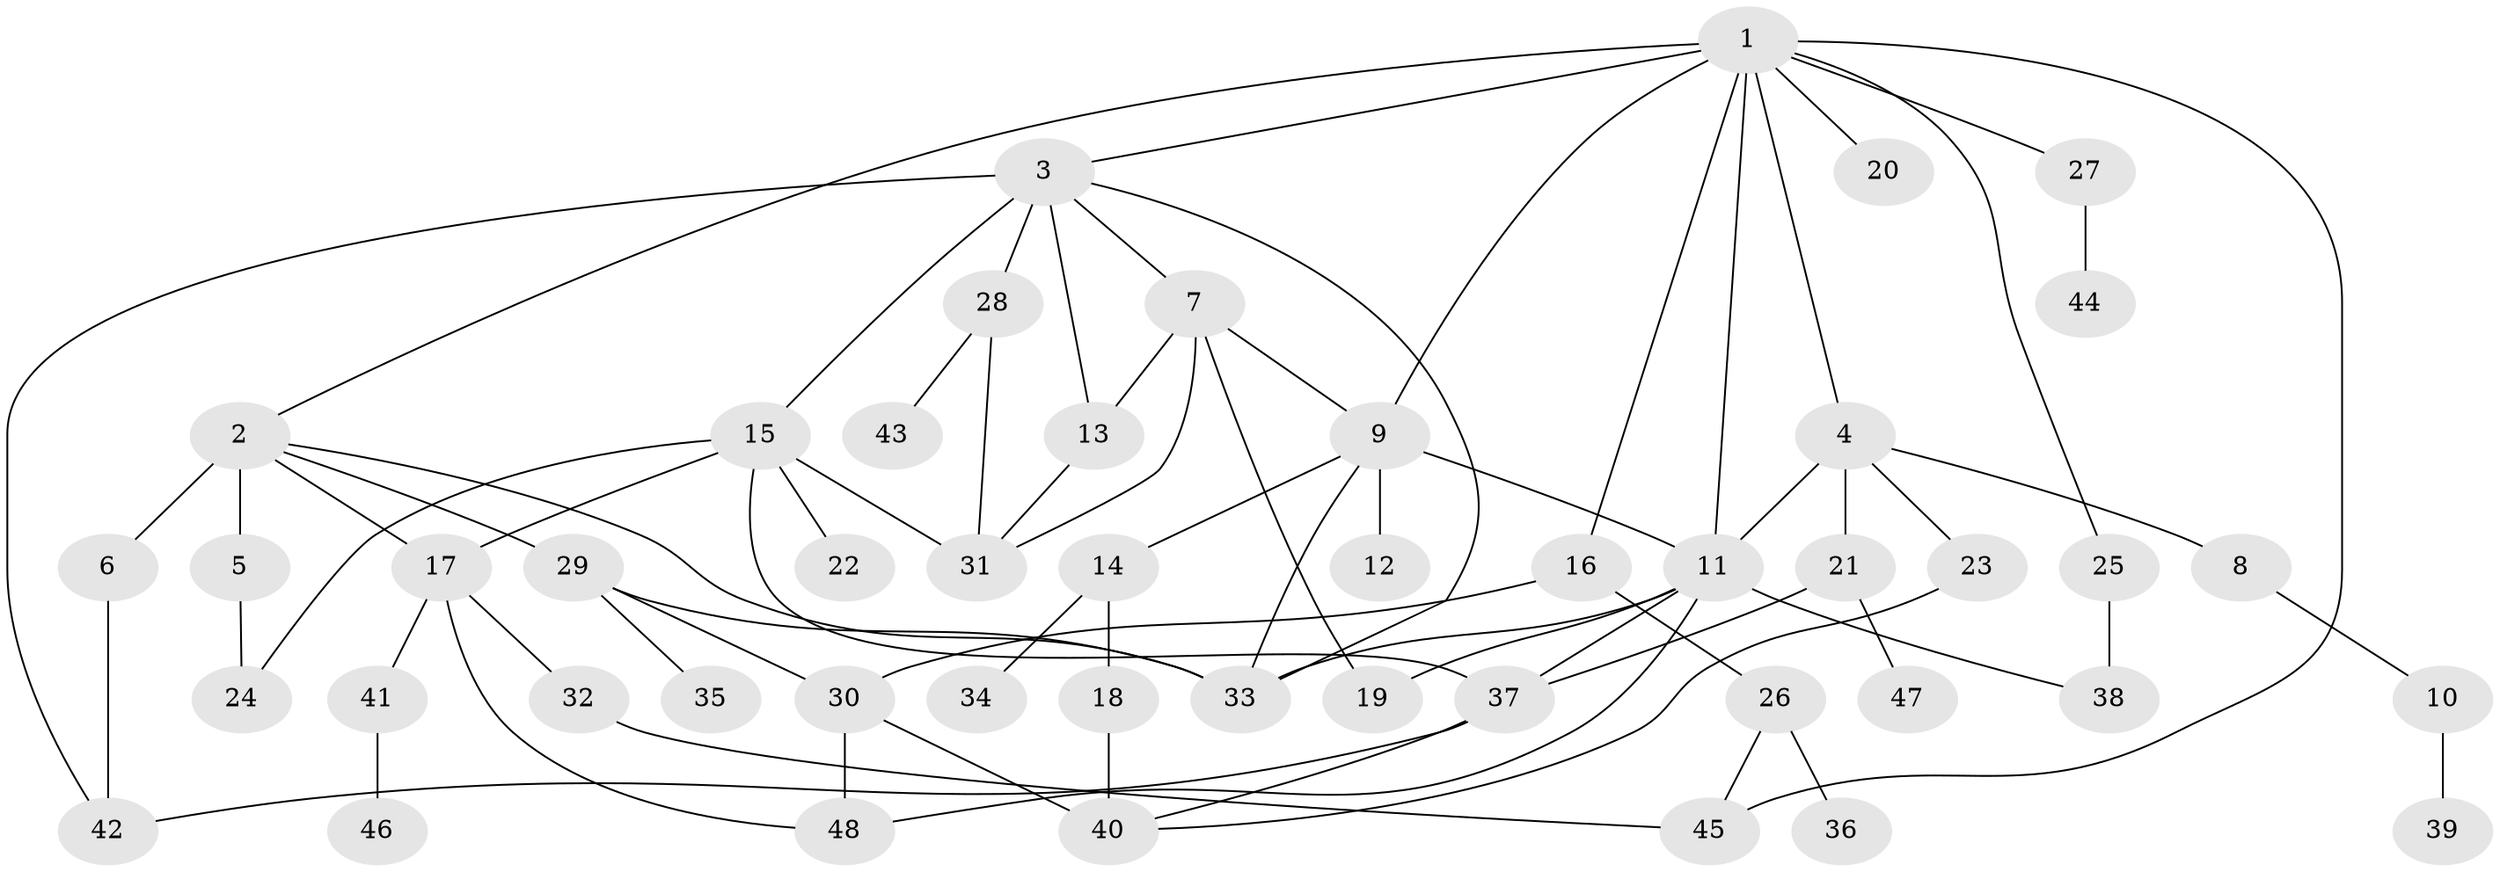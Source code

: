 // original degree distribution, {8: 0.021052631578947368, 4: 0.11578947368421053, 6: 0.031578947368421054, 5: 0.06315789473684211, 3: 0.2, 7: 0.010526315789473684, 1: 0.29473684210526313, 2: 0.2631578947368421}
// Generated by graph-tools (version 1.1) at 2025/34/03/09/25 02:34:15]
// undirected, 48 vertices, 74 edges
graph export_dot {
graph [start="1"]
  node [color=gray90,style=filled];
  1;
  2;
  3;
  4;
  5;
  6;
  7;
  8;
  9;
  10;
  11;
  12;
  13;
  14;
  15;
  16;
  17;
  18;
  19;
  20;
  21;
  22;
  23;
  24;
  25;
  26;
  27;
  28;
  29;
  30;
  31;
  32;
  33;
  34;
  35;
  36;
  37;
  38;
  39;
  40;
  41;
  42;
  43;
  44;
  45;
  46;
  47;
  48;
  1 -- 2 [weight=1.0];
  1 -- 3 [weight=1.0];
  1 -- 4 [weight=1.0];
  1 -- 9 [weight=1.0];
  1 -- 11 [weight=2.0];
  1 -- 16 [weight=1.0];
  1 -- 20 [weight=2.0];
  1 -- 25 [weight=1.0];
  1 -- 27 [weight=1.0];
  1 -- 45 [weight=1.0];
  2 -- 5 [weight=3.0];
  2 -- 6 [weight=1.0];
  2 -- 17 [weight=1.0];
  2 -- 29 [weight=1.0];
  2 -- 33 [weight=1.0];
  3 -- 7 [weight=1.0];
  3 -- 13 [weight=1.0];
  3 -- 15 [weight=1.0];
  3 -- 28 [weight=2.0];
  3 -- 33 [weight=1.0];
  3 -- 42 [weight=1.0];
  4 -- 8 [weight=1.0];
  4 -- 11 [weight=1.0];
  4 -- 21 [weight=1.0];
  4 -- 23 [weight=1.0];
  5 -- 24 [weight=1.0];
  6 -- 42 [weight=1.0];
  7 -- 9 [weight=1.0];
  7 -- 13 [weight=2.0];
  7 -- 19 [weight=1.0];
  7 -- 31 [weight=1.0];
  8 -- 10 [weight=1.0];
  9 -- 11 [weight=1.0];
  9 -- 12 [weight=1.0];
  9 -- 14 [weight=1.0];
  9 -- 33 [weight=2.0];
  10 -- 39 [weight=1.0];
  11 -- 19 [weight=2.0];
  11 -- 33 [weight=1.0];
  11 -- 37 [weight=1.0];
  11 -- 38 [weight=1.0];
  11 -- 48 [weight=1.0];
  13 -- 31 [weight=1.0];
  14 -- 18 [weight=1.0];
  14 -- 34 [weight=1.0];
  15 -- 17 [weight=1.0];
  15 -- 22 [weight=1.0];
  15 -- 24 [weight=1.0];
  15 -- 31 [weight=2.0];
  15 -- 37 [weight=1.0];
  16 -- 26 [weight=1.0];
  16 -- 30 [weight=1.0];
  17 -- 32 [weight=1.0];
  17 -- 41 [weight=1.0];
  17 -- 48 [weight=1.0];
  18 -- 40 [weight=3.0];
  21 -- 37 [weight=1.0];
  21 -- 47 [weight=1.0];
  23 -- 40 [weight=1.0];
  25 -- 38 [weight=2.0];
  26 -- 36 [weight=1.0];
  26 -- 45 [weight=1.0];
  27 -- 44 [weight=1.0];
  28 -- 31 [weight=1.0];
  28 -- 43 [weight=1.0];
  29 -- 30 [weight=1.0];
  29 -- 33 [weight=1.0];
  29 -- 35 [weight=1.0];
  30 -- 40 [weight=1.0];
  30 -- 48 [weight=1.0];
  32 -- 45 [weight=1.0];
  37 -- 40 [weight=1.0];
  37 -- 42 [weight=1.0];
  41 -- 46 [weight=1.0];
}
